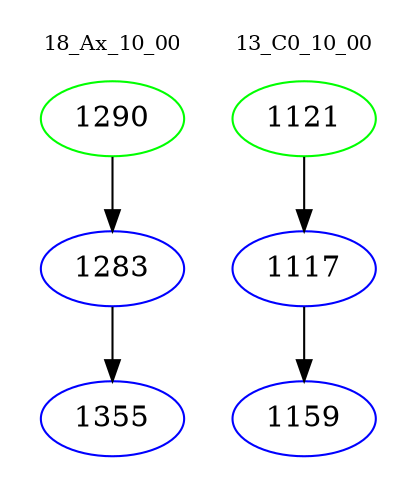 digraph{
subgraph cluster_0 {
color = white
label = "18_Ax_10_00";
fontsize=10;
T0_1290 [label="1290", color="green"]
T0_1290 -> T0_1283 [color="black"]
T0_1283 [label="1283", color="blue"]
T0_1283 -> T0_1355 [color="black"]
T0_1355 [label="1355", color="blue"]
}
subgraph cluster_1 {
color = white
label = "13_C0_10_00";
fontsize=10;
T1_1121 [label="1121", color="green"]
T1_1121 -> T1_1117 [color="black"]
T1_1117 [label="1117", color="blue"]
T1_1117 -> T1_1159 [color="black"]
T1_1159 [label="1159", color="blue"]
}
}

